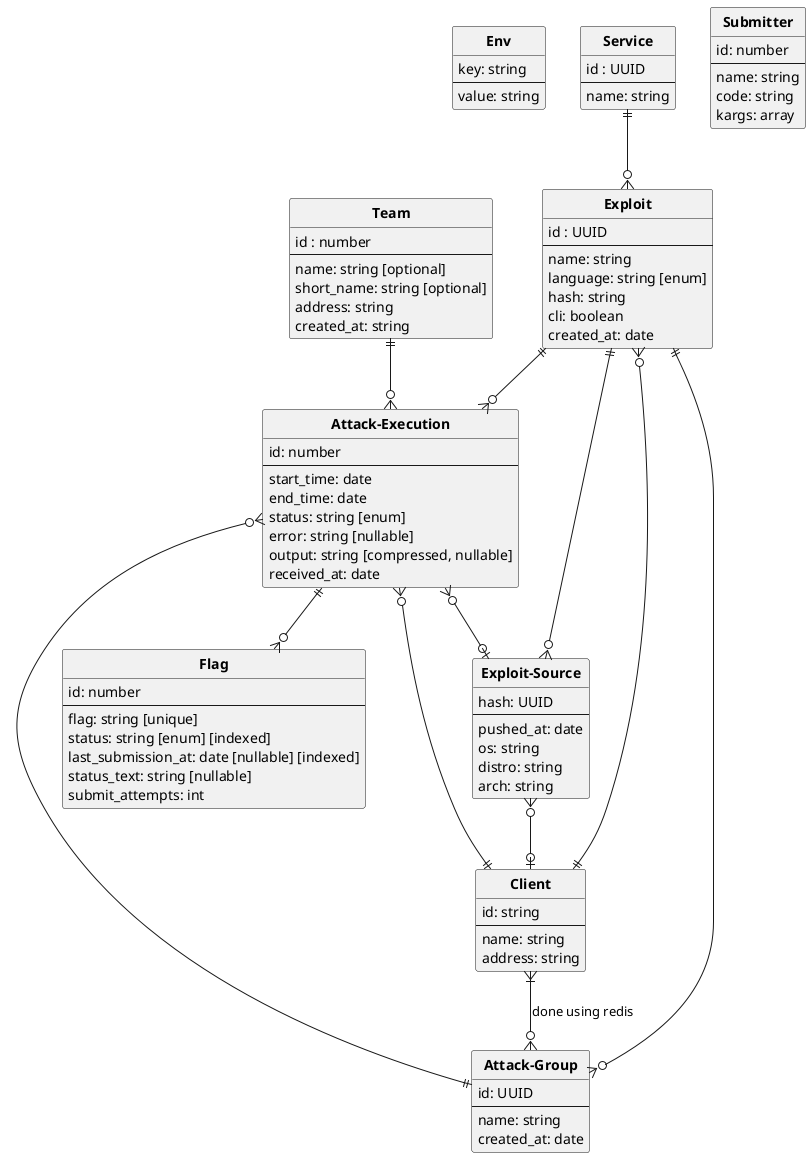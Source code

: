 @startuml er-schema

hide circle


entity "**Env**" as env {
    key: string
    --
    value: string
}

entity "**Exploit**" as exploit{
    id : UUID
    --
    name: string
    language: string [enum]
    hash: string
    cli: boolean
    created_at: date
}

entity "**Flag**" as flag{
    id: number
    --
    flag: string [unique]
    status: string [enum] [indexed]
    last_submission_at: date [nullable] [indexed]
    status_text: string [nullable]
    submit_attempts: int
}

entity "**Attack-Execution**" as attack{
    id: number
    --
    start_time: date
    end_time: date
    status: string [enum]
    error: string [nullable]
    output: string [compressed, nullable]
    received_at: date
}

entity "**Client**" as client{
    id: string
    --
    name: string
    address: string
}

entity "**Service**" as service{
    id : UUID
    --
    name: string
}

entity "**Team**" as team{
    id : number
    --
    name: string [optional]
    short_name: string [optional]
    address: string
    created_at: string
}

entity "**Submitter**" as submitter{
    id: number
    --
    name: string
    code: string
    kargs: array 
}

entity "**Exploit-Source**" as exploit_source{
    hash: UUID
    --
    pushed_at: date
    os: string
    distro: string
    arch: string
}

entity "**Attack-Group**" as attack_group{
    id: UUID
    --
    name: string
    created_at: date
}
    

service ||--o{ exploit
team ||--o{ attack
client ||--o{ exploit
client ||--o{ attack
exploit ||--o{ attack
attack ||--o{ flag
exploit ||--o{ exploit_source
attack_group ||--o{ attack
exploit ||--o{ attack_group
client }|--o{ attack_group : done using redis
attack }o--o| exploit_source
exploit_source }o--o| client

@enduml